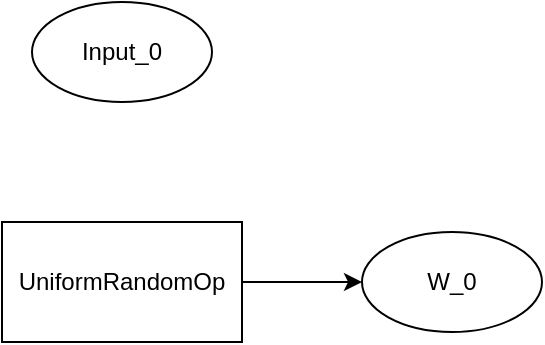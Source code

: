 <mxfile version="18.0.3" type="github">
  <diagram id="LSUZlxwzV8cuLmCBYAfr" name="Page-1">
    <mxGraphModel dx="2066" dy="769" grid="1" gridSize="10" guides="1" tooltips="1" connect="1" arrows="1" fold="1" page="1" pageScale="1" pageWidth="850" pageHeight="1100" math="0" shadow="0">
      <root>
        <mxCell id="0" />
        <mxCell id="1" parent="0" />
        <mxCell id="lz62h-cAN_fCFJCXox6R-3" style="edgeStyle=orthogonalEdgeStyle;rounded=0;orthogonalLoop=1;jettySize=auto;html=1;exitX=1;exitY=0.5;exitDx=0;exitDy=0;entryX=0;entryY=0.5;entryDx=0;entryDy=0;" edge="1" parent="1" source="lz62h-cAN_fCFJCXox6R-1" target="lz62h-cAN_fCFJCXox6R-2">
          <mxGeometry relative="1" as="geometry" />
        </mxCell>
        <mxCell id="lz62h-cAN_fCFJCXox6R-1" value="UniformRandomOp" style="rounded=0;whiteSpace=wrap;html=1;" vertex="1" parent="1">
          <mxGeometry x="90" y="600" width="120" height="60" as="geometry" />
        </mxCell>
        <mxCell id="lz62h-cAN_fCFJCXox6R-2" value="W_0" style="ellipse;whiteSpace=wrap;html=1;" vertex="1" parent="1">
          <mxGeometry x="270" y="605" width="90" height="50" as="geometry" />
        </mxCell>
        <mxCell id="lz62h-cAN_fCFJCXox6R-4" value="Input_0" style="ellipse;whiteSpace=wrap;html=1;" vertex="1" parent="1">
          <mxGeometry x="105" y="490" width="90" height="50" as="geometry" />
        </mxCell>
      </root>
    </mxGraphModel>
  </diagram>
</mxfile>
